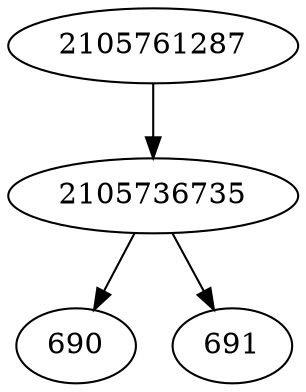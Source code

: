 strict digraph  {
690;
691;
2105736735;
2105761287;
2105736735 -> 690;
2105736735 -> 691;
2105761287 -> 2105736735;
}
